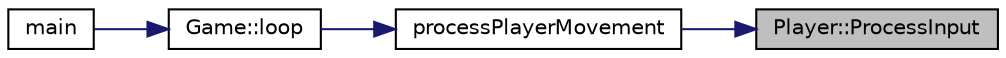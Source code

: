 digraph "Player::ProcessInput"
{
 // LATEX_PDF_SIZE
  edge [fontname="Helvetica",fontsize="10",labelfontname="Helvetica",labelfontsize="10"];
  node [fontname="Helvetica",fontsize="10",shape=record];
  rankdir="RL";
  Node1 [label="Player::ProcessInput",height=0.2,width=0.4,color="black", fillcolor="grey75", style="filled", fontcolor="black",tooltip="Move the player from it's current position to the direction."];
  Node1 -> Node2 [dir="back",color="midnightblue",fontsize="10",style="solid",fontname="Helvetica"];
  Node2 [label="processPlayerMovement",height=0.2,width=0.4,color="black", fillcolor="white", style="filled",URL="$input__processing_8h.html#aeffc3e0d1a1c5969bc1f3d177d78ae90",tooltip=" "];
  Node2 -> Node3 [dir="back",color="midnightblue",fontsize="10",style="solid",fontname="Helvetica"];
  Node3 [label="Game::loop",height=0.2,width=0.4,color="black", fillcolor="white", style="filled",URL="$structGame.html#a7ad92b77b596d7882a7ae76eb18b5e6c",tooltip=" "];
  Node3 -> Node4 [dir="back",color="midnightblue",fontsize="10",style="solid",fontname="Helvetica"];
  Node4 [label="main",height=0.2,width=0.4,color="black", fillcolor="white", style="filled",URL="$main_8cpp.html#a3c04138a5bfe5d72780bb7e82a18e627",tooltip=" "];
}
